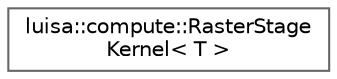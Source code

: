 digraph "类继承关系图"
{
 // LATEX_PDF_SIZE
  bgcolor="transparent";
  edge [fontname=Helvetica,fontsize=10,labelfontname=Helvetica,labelfontsize=10];
  node [fontname=Helvetica,fontsize=10,shape=box,height=0.2,width=0.4];
  rankdir="LR";
  Node0 [id="Node000000",label="luisa::compute::RasterStage\lKernel\< T \>",height=0.2,width=0.4,color="grey40", fillcolor="white", style="filled",URL="$classluisa_1_1compute_1_1_raster_stage_kernel.html",tooltip="RasterStageKernel class. RasterStageKernel<T> is not allowed, unless T is a function type."];
}
